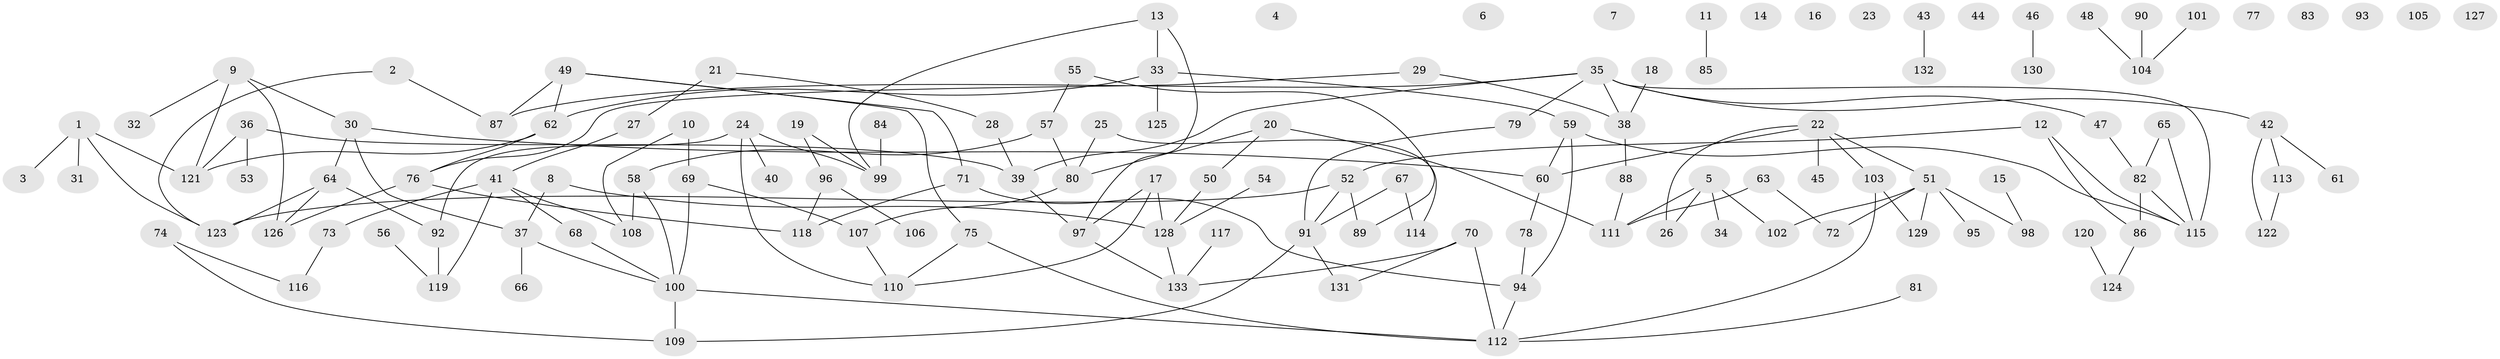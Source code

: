 // coarse degree distribution, {1: 0.3333333333333333, 0: 0.21212121212121213, 2: 0.18181818181818182, 3: 0.030303030303030304, 6: 0.045454545454545456, 4: 0.09090909090909091, 7: 0.045454545454545456, 8: 0.030303030303030304, 5: 0.015151515151515152, 12: 0.015151515151515152}
// Generated by graph-tools (version 1.1) at 2025/43/03/04/25 21:43:01]
// undirected, 133 vertices, 161 edges
graph export_dot {
graph [start="1"]
  node [color=gray90,style=filled];
  1;
  2;
  3;
  4;
  5;
  6;
  7;
  8;
  9;
  10;
  11;
  12;
  13;
  14;
  15;
  16;
  17;
  18;
  19;
  20;
  21;
  22;
  23;
  24;
  25;
  26;
  27;
  28;
  29;
  30;
  31;
  32;
  33;
  34;
  35;
  36;
  37;
  38;
  39;
  40;
  41;
  42;
  43;
  44;
  45;
  46;
  47;
  48;
  49;
  50;
  51;
  52;
  53;
  54;
  55;
  56;
  57;
  58;
  59;
  60;
  61;
  62;
  63;
  64;
  65;
  66;
  67;
  68;
  69;
  70;
  71;
  72;
  73;
  74;
  75;
  76;
  77;
  78;
  79;
  80;
  81;
  82;
  83;
  84;
  85;
  86;
  87;
  88;
  89;
  90;
  91;
  92;
  93;
  94;
  95;
  96;
  97;
  98;
  99;
  100;
  101;
  102;
  103;
  104;
  105;
  106;
  107;
  108;
  109;
  110;
  111;
  112;
  113;
  114;
  115;
  116;
  117;
  118;
  119;
  120;
  121;
  122;
  123;
  124;
  125;
  126;
  127;
  128;
  129;
  130;
  131;
  132;
  133;
  1 -- 3;
  1 -- 31;
  1 -- 121;
  1 -- 123;
  2 -- 87;
  2 -- 123;
  5 -- 26;
  5 -- 34;
  5 -- 102;
  5 -- 111;
  8 -- 37;
  8 -- 128;
  9 -- 30;
  9 -- 32;
  9 -- 121;
  9 -- 126;
  10 -- 69;
  10 -- 108;
  11 -- 85;
  12 -- 52;
  12 -- 86;
  12 -- 115;
  13 -- 33;
  13 -- 97;
  13 -- 99;
  15 -- 98;
  17 -- 97;
  17 -- 110;
  17 -- 128;
  18 -- 38;
  19 -- 96;
  19 -- 99;
  20 -- 50;
  20 -- 80;
  20 -- 111;
  21 -- 27;
  21 -- 28;
  22 -- 26;
  22 -- 45;
  22 -- 51;
  22 -- 60;
  22 -- 103;
  24 -- 40;
  24 -- 92;
  24 -- 99;
  24 -- 110;
  25 -- 80;
  25 -- 114;
  27 -- 41;
  28 -- 39;
  29 -- 38;
  29 -- 76;
  30 -- 37;
  30 -- 60;
  30 -- 64;
  33 -- 59;
  33 -- 62;
  33 -- 125;
  35 -- 38;
  35 -- 39;
  35 -- 42;
  35 -- 47;
  35 -- 79;
  35 -- 87;
  35 -- 115;
  36 -- 39;
  36 -- 53;
  36 -- 121;
  37 -- 66;
  37 -- 100;
  38 -- 88;
  39 -- 97;
  41 -- 68;
  41 -- 73;
  41 -- 108;
  41 -- 119;
  42 -- 61;
  42 -- 113;
  42 -- 122;
  43 -- 132;
  46 -- 130;
  47 -- 82;
  48 -- 104;
  49 -- 62;
  49 -- 71;
  49 -- 75;
  49 -- 87;
  50 -- 128;
  51 -- 72;
  51 -- 95;
  51 -- 98;
  51 -- 102;
  51 -- 129;
  52 -- 89;
  52 -- 91;
  52 -- 123;
  54 -- 128;
  55 -- 57;
  55 -- 89;
  56 -- 119;
  57 -- 58;
  57 -- 80;
  58 -- 100;
  58 -- 108;
  59 -- 60;
  59 -- 94;
  59 -- 115;
  60 -- 78;
  62 -- 76;
  62 -- 121;
  63 -- 72;
  63 -- 111;
  64 -- 92;
  64 -- 123;
  64 -- 126;
  65 -- 82;
  65 -- 115;
  67 -- 91;
  67 -- 114;
  68 -- 100;
  69 -- 100;
  69 -- 107;
  70 -- 112;
  70 -- 131;
  70 -- 133;
  71 -- 94;
  71 -- 118;
  73 -- 116;
  74 -- 109;
  74 -- 116;
  75 -- 110;
  75 -- 112;
  76 -- 118;
  76 -- 126;
  78 -- 94;
  79 -- 91;
  80 -- 107;
  81 -- 112;
  82 -- 86;
  82 -- 115;
  84 -- 99;
  86 -- 124;
  88 -- 111;
  90 -- 104;
  91 -- 109;
  91 -- 131;
  92 -- 119;
  94 -- 112;
  96 -- 106;
  96 -- 118;
  97 -- 133;
  100 -- 109;
  100 -- 112;
  101 -- 104;
  103 -- 112;
  103 -- 129;
  107 -- 110;
  113 -- 122;
  117 -- 133;
  120 -- 124;
  128 -- 133;
}
